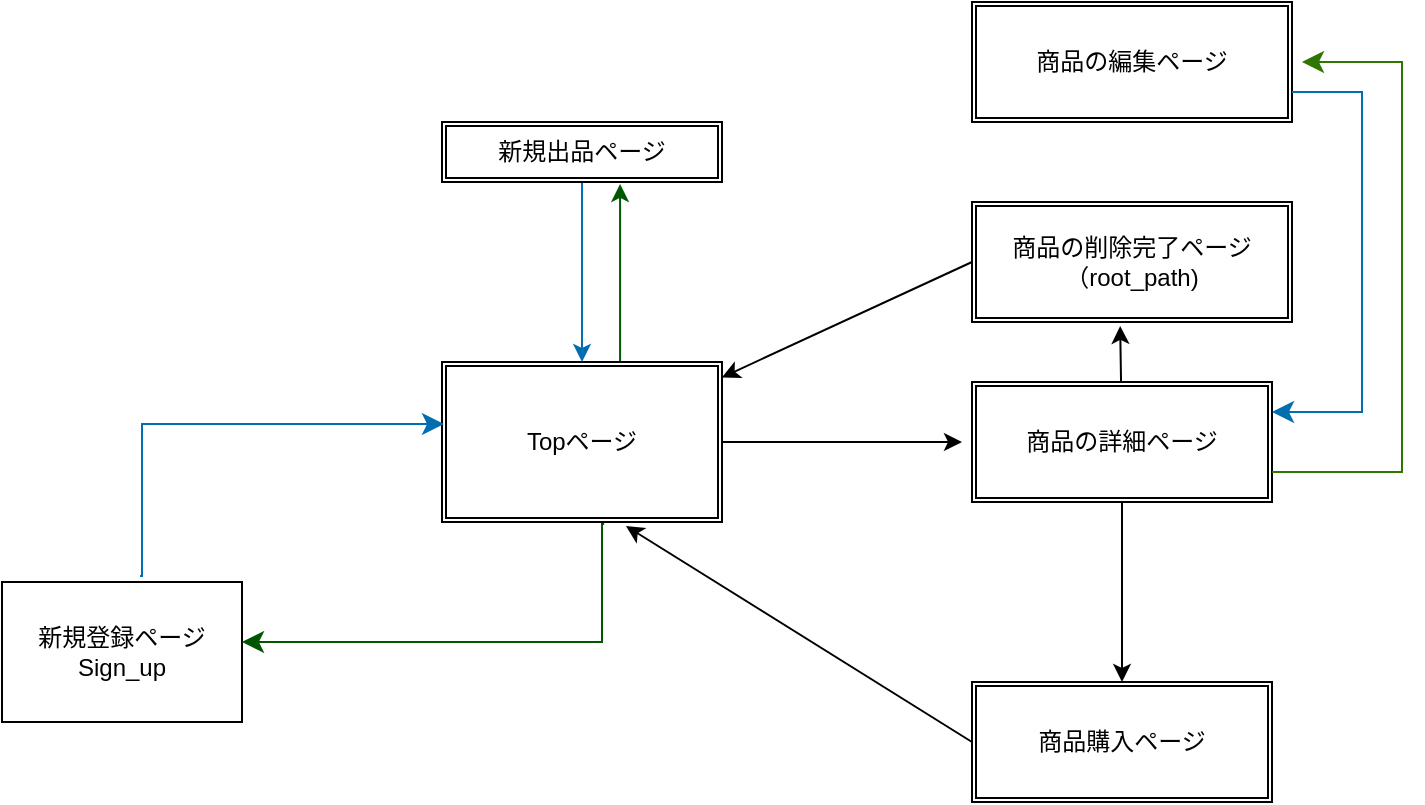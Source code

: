 <mxfile>
    <diagram id="x2ODtPcy-lz6nGP1nVqN" name="ページ1">
        <mxGraphModel dx="1216" dy="624" grid="1" gridSize="10" guides="1" tooltips="1" connect="1" arrows="1" fold="1" page="1" pageScale="1" pageWidth="827" pageHeight="1169" math="0" shadow="0">
            <root>
                <mxCell id="0"/>
                <mxCell id="1" parent="0"/>
                <mxCell id="2" value="新規登録ページ&lt;br&gt;Sign_up" style="rounded=0;whiteSpace=wrap;html=1;" parent="1" vertex="1">
                    <mxGeometry x="100" y="510" width="120" height="70" as="geometry"/>
                </mxCell>
                <mxCell id="20" style="edgeStyle=none;html=1;" parent="1" source="3" edge="1">
                    <mxGeometry relative="1" as="geometry">
                        <mxPoint x="580" y="440" as="targetPoint"/>
                    </mxGeometry>
                </mxCell>
                <mxCell id="36" style="edgeStyle=none;html=1;entryX=0.636;entryY=1.033;entryDx=0;entryDy=0;entryPerimeter=0;exitX=0.636;exitY=0;exitDx=0;exitDy=0;exitPerimeter=0;fillColor=#008a00;strokeColor=#005700;" edge="1" parent="1" source="3" target="9">
                    <mxGeometry relative="1" as="geometry">
                        <mxPoint x="400" y="380" as="targetPoint"/>
                    </mxGeometry>
                </mxCell>
                <mxCell id="3" value="Topページ" style="shape=ext;double=1;rounded=0;whiteSpace=wrap;html=1;" parent="1" vertex="1">
                    <mxGeometry x="320" y="400" width="140" height="80" as="geometry"/>
                </mxCell>
                <mxCell id="5" value="商品の編集ページ" style="shape=ext;double=1;rounded=0;whiteSpace=wrap;html=1;" parent="1" vertex="1">
                    <mxGeometry x="585" y="220" width="160" height="60" as="geometry"/>
                </mxCell>
                <mxCell id="19" style="edgeStyle=none;html=1;exitX=0;exitY=0.5;exitDx=0;exitDy=0;" parent="1" source="7" target="3" edge="1">
                    <mxGeometry relative="1" as="geometry"/>
                </mxCell>
                <mxCell id="7" value="商品の削除完了ページ（root_path)" style="shape=ext;double=1;rounded=0;whiteSpace=wrap;html=1;" parent="1" vertex="1">
                    <mxGeometry x="585" y="320" width="160" height="60" as="geometry"/>
                </mxCell>
                <mxCell id="45" style="edgeStyle=none;html=1;entryX=0.463;entryY=1.033;entryDx=0;entryDy=0;entryPerimeter=0;" edge="1" parent="1" source="8" target="7">
                    <mxGeometry relative="1" as="geometry"/>
                </mxCell>
                <mxCell id="8" value="商品の詳細ページ" style="shape=ext;double=1;rounded=0;whiteSpace=wrap;html=1;" parent="1" vertex="1">
                    <mxGeometry x="585" y="410" width="150" height="60" as="geometry"/>
                </mxCell>
                <mxCell id="10" style="edgeStyle=none;html=1;entryX=0.5;entryY=0;entryDx=0;entryDy=0;fillColor=#1ba1e2;strokeColor=#006EAF;" parent="1" source="9" target="3" edge="1">
                    <mxGeometry relative="1" as="geometry"/>
                </mxCell>
                <mxCell id="9" value="新規出品ページ" style="shape=ext;double=1;rounded=0;whiteSpace=wrap;html=1;" parent="1" vertex="1">
                    <mxGeometry x="320" y="280" width="140" height="30" as="geometry"/>
                </mxCell>
                <mxCell id="14" value="" style="edgeStyle=elbowEdgeStyle;elbow=horizontal;endArrow=classic;html=1;curved=0;rounded=0;endSize=8;startSize=8;exitX=1;exitY=0.75;exitDx=0;exitDy=0;fillColor=#60a917;strokeColor=#2D7600;" parent="1" edge="1" source="8">
                    <mxGeometry width="50" height="50" relative="1" as="geometry">
                        <mxPoint x="760" y="200" as="sourcePoint"/>
                        <mxPoint x="750" y="250" as="targetPoint"/>
                        <Array as="points">
                            <mxPoint x="800" y="260"/>
                            <mxPoint x="790" y="250"/>
                            <mxPoint x="810" y="280"/>
                            <mxPoint x="820" y="350"/>
                            <mxPoint x="820" y="380"/>
                            <mxPoint x="800" y="220"/>
                            <mxPoint x="820" y="450"/>
                            <mxPoint x="820" y="460"/>
                        </Array>
                    </mxGeometry>
                </mxCell>
                <mxCell id="25" value="" style="edgeStyle=segmentEdgeStyle;endArrow=classic;html=1;curved=0;rounded=0;endSize=8;startSize=8;entryX=0.007;entryY=0.388;entryDx=0;entryDy=0;entryPerimeter=0;exitX=0.575;exitY=-0.043;exitDx=0;exitDy=0;exitPerimeter=0;fillColor=#1ba1e2;strokeColor=#006EAF;" parent="1" source="2" target="3" edge="1">
                    <mxGeometry width="50" height="50" relative="1" as="geometry">
                        <mxPoint x="170" y="440" as="sourcePoint"/>
                        <mxPoint x="160" y="380" as="targetPoint"/>
                        <Array as="points">
                            <mxPoint x="170" y="507"/>
                            <mxPoint x="170" y="431"/>
                        </Array>
                    </mxGeometry>
                </mxCell>
                <mxCell id="26" value="" style="edgeStyle=segmentEdgeStyle;endArrow=classic;html=1;curved=0;rounded=0;endSize=8;startSize=8;exitX=0.579;exitY=1.013;exitDx=0;exitDy=0;exitPerimeter=0;fillColor=#008a00;strokeColor=#005700;" parent="1" source="3" edge="1">
                    <mxGeometry width="50" height="50" relative="1" as="geometry">
                        <mxPoint x="590" y="570" as="sourcePoint"/>
                        <mxPoint x="220" y="540" as="targetPoint"/>
                        <Array as="points">
                            <mxPoint x="400" y="481"/>
                            <mxPoint x="400" y="540"/>
                            <mxPoint x="220" y="540"/>
                        </Array>
                    </mxGeometry>
                </mxCell>
                <mxCell id="27" value="商品購入ページ" style="shape=ext;double=1;rounded=0;whiteSpace=wrap;html=1;" parent="1" vertex="1">
                    <mxGeometry x="585" y="560" width="150" height="60" as="geometry"/>
                </mxCell>
                <mxCell id="28" value="" style="endArrow=classic;html=1;exitX=0.5;exitY=1;exitDx=0;exitDy=0;entryX=0.5;entryY=0;entryDx=0;entryDy=0;" parent="1" source="8" target="27" edge="1">
                    <mxGeometry width="50" height="50" relative="1" as="geometry">
                        <mxPoint x="590" y="540" as="sourcePoint"/>
                        <mxPoint x="640" y="490" as="targetPoint"/>
                    </mxGeometry>
                </mxCell>
                <mxCell id="31" value="" style="endArrow=classic;html=1;entryX=0.657;entryY=1.025;entryDx=0;entryDy=0;entryPerimeter=0;exitX=0;exitY=0.5;exitDx=0;exitDy=0;" parent="1" source="27" target="3" edge="1">
                    <mxGeometry width="50" height="50" relative="1" as="geometry">
                        <mxPoint x="500" y="730" as="sourcePoint"/>
                        <mxPoint x="550" y="680" as="targetPoint"/>
                    </mxGeometry>
                </mxCell>
                <mxCell id="41" value="" style="edgeStyle=elbowEdgeStyle;elbow=horizontal;endArrow=classic;html=1;curved=0;rounded=0;endSize=8;startSize=8;exitX=1;exitY=0.75;exitDx=0;exitDy=0;entryX=1;entryY=0.25;entryDx=0;entryDy=0;fillColor=#1ba1e2;strokeColor=#006EAF;" edge="1" parent="1" source="5" target="8">
                    <mxGeometry width="50" height="50" relative="1" as="geometry">
                        <mxPoint x="590" y="590" as="sourcePoint"/>
                        <mxPoint x="900" y="500" as="targetPoint"/>
                        <Array as="points">
                            <mxPoint x="780" y="350"/>
                        </Array>
                    </mxGeometry>
                </mxCell>
            </root>
        </mxGraphModel>
    </diagram>
</mxfile>
